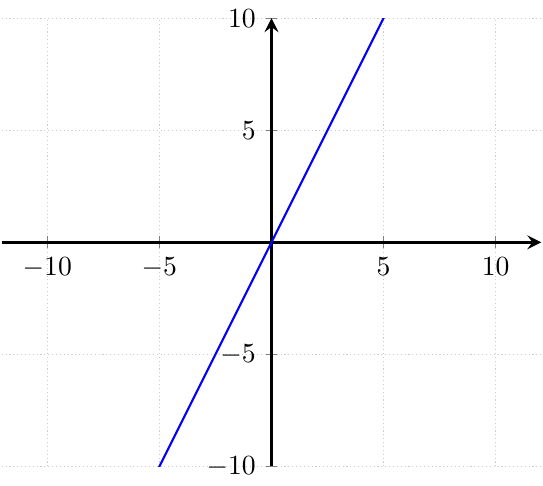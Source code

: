 \documentclass[tikz]{standalone}
\usepackage{pgfplots}
\pgfplotsset{compat=1.16}

\begin{document}
\begin{tikzpicture}
    \begin{axis}[
      axis lines=middle,
      axis line style={very thick},
      axis equal,
      xmin=-10,xmax=10,ymin=-10,ymax=10,
      xtick distance=5,
      ytick distance=5,
      % title={$f(x) = 2x$},
      grid=both,
      grid style={thin,densely dotted,black!20}]
      \addplot[domain=-10:10,samples=250,blue,thick] {2*x};
    \end{axis}
\end{tikzpicture}
\end{document}
